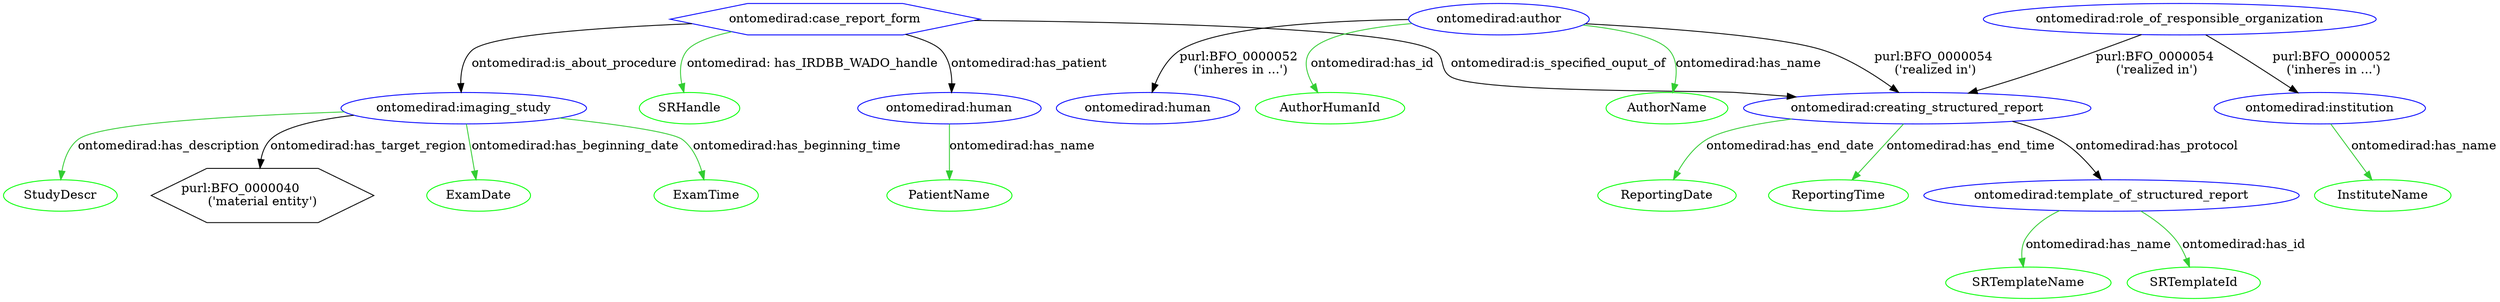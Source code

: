 digraph G {

// DEFINITION of NODES

	CRFReport [label="ontomedirad:case_report_form"] [color = "blue"] [shape = hexagon];
	Human [label="ontomedirad:human"] [color = "blue"];
	PatientName [color = "green"];
	ReportCreatingProcess [label="ontomedirad:creating_structured_report"] [color = "blue"];
	Exam [label="ontomedirad:imaging_study"] [color = "blue"];
	ExamDate [color = "green"];
	ExamTime [color = "green"];
	StudyDescr [color = "green"];
	TargetRegion [label="purl:BFO_0000040 \l('material entity')"][shape = hexagon];
	SRHandle [color = "green"];
	AuthorRole [label="ontomedirad:author"] [color = "blue"];
	Author [label="ontomedirad:human"] [color = "blue"];
	AuthorHumanId [color = "green"];
	AuthorName [color = "green"];
	ReportingDate [color = "green"];
	ReportingTime [color = "green"];
	InstituteRole [label="ontomedirad:role_of_responsible_organization"] [color = "blue"];
	Institute [label="ontomedirad:institution"] [color = "blue"];
	InstituteName [color = "green"];
	SRTemplate [label="ontomedirad:template_of_structured_report"] [color = "blue"];
	SRTemplateName [color = "green"];
	SRTemplateId [color = "green"];


// DEFINITION of EDGES

	CRFReport -> Human [label="ontomedirad:has_patient"];
	Human -> PatientName [label="ontomedirad:has_name"] [color="limegreen"];
	CRFReport -> ReportCreatingProcess  [label="ontomedirad:is_specified_ouput_of"];
	CRFReport -> Exam [label="ontomedirad:is_about_procedure"];
	Exam -> ExamDate [label="ontomedirad:has_beginning_date"] [color="limegreen"];
	Exam -> ExamTime [label="ontomedirad:has_beginning_time"] [color="limegreen"];
	Exam -> StudyDescr [label="ontomedirad:has_description"] [color="limegreen"];
	Exam -> TargetRegion [label="ontomedirad:has_target_region"];
	CRFReport -> SRHandle [label="ontomedirad: has_IRDBB_WADO_handle"] [color="limegreen"];
	AuthorRole -> Author [label="purl:BFO_0000052 \l('inheres in ...')"];
	AuthorRole -> AuthorHumanId [label="ontomedirad:has_id"] [color="limegreen"];
	AuthorRole -> AuthorName [label="ontomedirad:has_name"] [color="limegreen"];
	AuthorRole -> ReportCreatingProcess [label="purl:BFO_0000054 \l('realized in')"]; 
	ReportCreatingProcess -> ReportingDate [label="ontomedirad:has_end_date"] [color="limegreen"];
	ReportCreatingProcess -> ReportingTime [label="ontomedirad:has_end_time"] [color="limegreen"];
	InstituteRole -> Institute [label="purl:BFO_0000052 \l('inheres in ...')"];
	InstituteRole -> ReportCreatingProcess [label="purl:BFO_0000054 \l('realized in')"]; 
	Institute -> InstituteName [label="ontomedirad:has_name"] [color="limegreen"];
	ReportCreatingProcess -> SRTemplate  [label="ontomedirad:has_protocol"]
	SRTemplate -> SRTemplateName [label="ontomedirad:has_name"] [color="limegreen"];
	SRTemplate -> SRTemplateId [label="ontomedirad:has_id"] [color="limegreen"];

}
